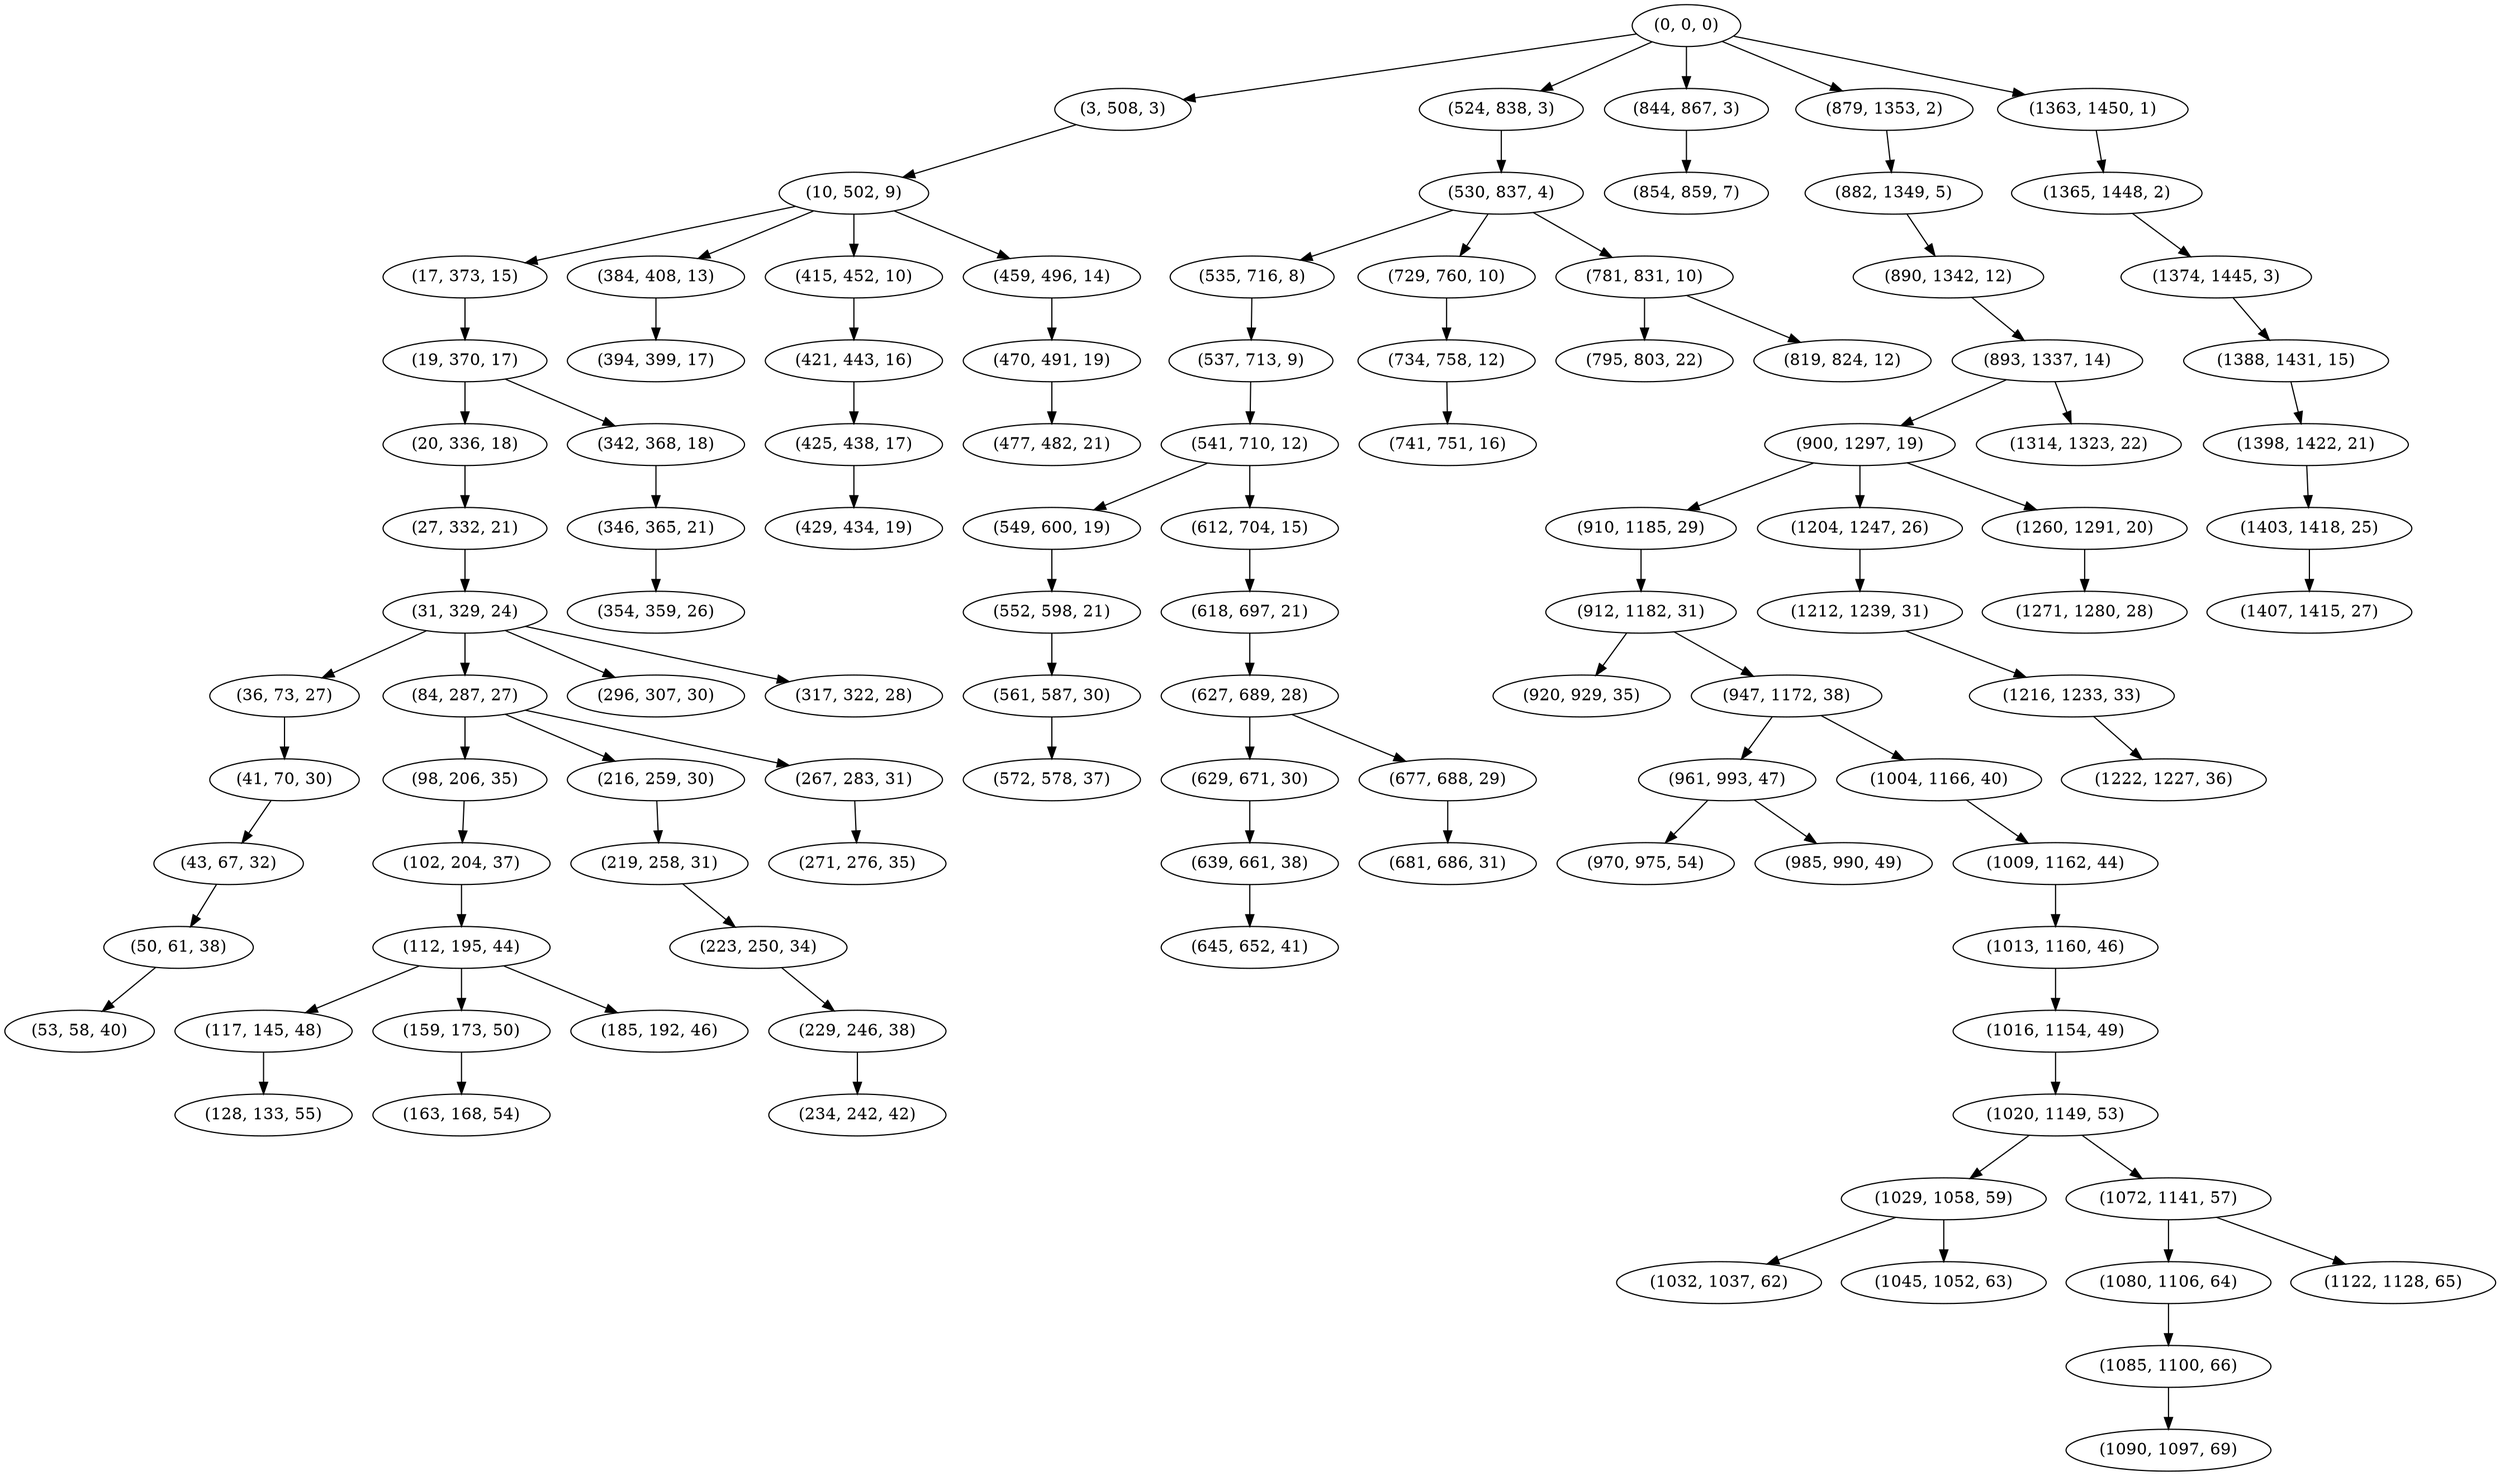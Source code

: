digraph tree {
    "(0, 0, 0)";
    "(3, 508, 3)";
    "(10, 502, 9)";
    "(17, 373, 15)";
    "(19, 370, 17)";
    "(20, 336, 18)";
    "(27, 332, 21)";
    "(31, 329, 24)";
    "(36, 73, 27)";
    "(41, 70, 30)";
    "(43, 67, 32)";
    "(50, 61, 38)";
    "(53, 58, 40)";
    "(84, 287, 27)";
    "(98, 206, 35)";
    "(102, 204, 37)";
    "(112, 195, 44)";
    "(117, 145, 48)";
    "(128, 133, 55)";
    "(159, 173, 50)";
    "(163, 168, 54)";
    "(185, 192, 46)";
    "(216, 259, 30)";
    "(219, 258, 31)";
    "(223, 250, 34)";
    "(229, 246, 38)";
    "(234, 242, 42)";
    "(267, 283, 31)";
    "(271, 276, 35)";
    "(296, 307, 30)";
    "(317, 322, 28)";
    "(342, 368, 18)";
    "(346, 365, 21)";
    "(354, 359, 26)";
    "(384, 408, 13)";
    "(394, 399, 17)";
    "(415, 452, 10)";
    "(421, 443, 16)";
    "(425, 438, 17)";
    "(429, 434, 19)";
    "(459, 496, 14)";
    "(470, 491, 19)";
    "(477, 482, 21)";
    "(524, 838, 3)";
    "(530, 837, 4)";
    "(535, 716, 8)";
    "(537, 713, 9)";
    "(541, 710, 12)";
    "(549, 600, 19)";
    "(552, 598, 21)";
    "(561, 587, 30)";
    "(572, 578, 37)";
    "(612, 704, 15)";
    "(618, 697, 21)";
    "(627, 689, 28)";
    "(629, 671, 30)";
    "(639, 661, 38)";
    "(645, 652, 41)";
    "(677, 688, 29)";
    "(681, 686, 31)";
    "(729, 760, 10)";
    "(734, 758, 12)";
    "(741, 751, 16)";
    "(781, 831, 10)";
    "(795, 803, 22)";
    "(819, 824, 12)";
    "(844, 867, 3)";
    "(854, 859, 7)";
    "(879, 1353, 2)";
    "(882, 1349, 5)";
    "(890, 1342, 12)";
    "(893, 1337, 14)";
    "(900, 1297, 19)";
    "(910, 1185, 29)";
    "(912, 1182, 31)";
    "(920, 929, 35)";
    "(947, 1172, 38)";
    "(961, 993, 47)";
    "(970, 975, 54)";
    "(985, 990, 49)";
    "(1004, 1166, 40)";
    "(1009, 1162, 44)";
    "(1013, 1160, 46)";
    "(1016, 1154, 49)";
    "(1020, 1149, 53)";
    "(1029, 1058, 59)";
    "(1032, 1037, 62)";
    "(1045, 1052, 63)";
    "(1072, 1141, 57)";
    "(1080, 1106, 64)";
    "(1085, 1100, 66)";
    "(1090, 1097, 69)";
    "(1122, 1128, 65)";
    "(1204, 1247, 26)";
    "(1212, 1239, 31)";
    "(1216, 1233, 33)";
    "(1222, 1227, 36)";
    "(1260, 1291, 20)";
    "(1271, 1280, 28)";
    "(1314, 1323, 22)";
    "(1363, 1450, 1)";
    "(1365, 1448, 2)";
    "(1374, 1445, 3)";
    "(1388, 1431, 15)";
    "(1398, 1422, 21)";
    "(1403, 1418, 25)";
    "(1407, 1415, 27)";
    "(0, 0, 0)" -> "(3, 508, 3)";
    "(0, 0, 0)" -> "(524, 838, 3)";
    "(0, 0, 0)" -> "(844, 867, 3)";
    "(0, 0, 0)" -> "(879, 1353, 2)";
    "(0, 0, 0)" -> "(1363, 1450, 1)";
    "(3, 508, 3)" -> "(10, 502, 9)";
    "(10, 502, 9)" -> "(17, 373, 15)";
    "(10, 502, 9)" -> "(384, 408, 13)";
    "(10, 502, 9)" -> "(415, 452, 10)";
    "(10, 502, 9)" -> "(459, 496, 14)";
    "(17, 373, 15)" -> "(19, 370, 17)";
    "(19, 370, 17)" -> "(20, 336, 18)";
    "(19, 370, 17)" -> "(342, 368, 18)";
    "(20, 336, 18)" -> "(27, 332, 21)";
    "(27, 332, 21)" -> "(31, 329, 24)";
    "(31, 329, 24)" -> "(36, 73, 27)";
    "(31, 329, 24)" -> "(84, 287, 27)";
    "(31, 329, 24)" -> "(296, 307, 30)";
    "(31, 329, 24)" -> "(317, 322, 28)";
    "(36, 73, 27)" -> "(41, 70, 30)";
    "(41, 70, 30)" -> "(43, 67, 32)";
    "(43, 67, 32)" -> "(50, 61, 38)";
    "(50, 61, 38)" -> "(53, 58, 40)";
    "(84, 287, 27)" -> "(98, 206, 35)";
    "(84, 287, 27)" -> "(216, 259, 30)";
    "(84, 287, 27)" -> "(267, 283, 31)";
    "(98, 206, 35)" -> "(102, 204, 37)";
    "(102, 204, 37)" -> "(112, 195, 44)";
    "(112, 195, 44)" -> "(117, 145, 48)";
    "(112, 195, 44)" -> "(159, 173, 50)";
    "(112, 195, 44)" -> "(185, 192, 46)";
    "(117, 145, 48)" -> "(128, 133, 55)";
    "(159, 173, 50)" -> "(163, 168, 54)";
    "(216, 259, 30)" -> "(219, 258, 31)";
    "(219, 258, 31)" -> "(223, 250, 34)";
    "(223, 250, 34)" -> "(229, 246, 38)";
    "(229, 246, 38)" -> "(234, 242, 42)";
    "(267, 283, 31)" -> "(271, 276, 35)";
    "(342, 368, 18)" -> "(346, 365, 21)";
    "(346, 365, 21)" -> "(354, 359, 26)";
    "(384, 408, 13)" -> "(394, 399, 17)";
    "(415, 452, 10)" -> "(421, 443, 16)";
    "(421, 443, 16)" -> "(425, 438, 17)";
    "(425, 438, 17)" -> "(429, 434, 19)";
    "(459, 496, 14)" -> "(470, 491, 19)";
    "(470, 491, 19)" -> "(477, 482, 21)";
    "(524, 838, 3)" -> "(530, 837, 4)";
    "(530, 837, 4)" -> "(535, 716, 8)";
    "(530, 837, 4)" -> "(729, 760, 10)";
    "(530, 837, 4)" -> "(781, 831, 10)";
    "(535, 716, 8)" -> "(537, 713, 9)";
    "(537, 713, 9)" -> "(541, 710, 12)";
    "(541, 710, 12)" -> "(549, 600, 19)";
    "(541, 710, 12)" -> "(612, 704, 15)";
    "(549, 600, 19)" -> "(552, 598, 21)";
    "(552, 598, 21)" -> "(561, 587, 30)";
    "(561, 587, 30)" -> "(572, 578, 37)";
    "(612, 704, 15)" -> "(618, 697, 21)";
    "(618, 697, 21)" -> "(627, 689, 28)";
    "(627, 689, 28)" -> "(629, 671, 30)";
    "(627, 689, 28)" -> "(677, 688, 29)";
    "(629, 671, 30)" -> "(639, 661, 38)";
    "(639, 661, 38)" -> "(645, 652, 41)";
    "(677, 688, 29)" -> "(681, 686, 31)";
    "(729, 760, 10)" -> "(734, 758, 12)";
    "(734, 758, 12)" -> "(741, 751, 16)";
    "(781, 831, 10)" -> "(795, 803, 22)";
    "(781, 831, 10)" -> "(819, 824, 12)";
    "(844, 867, 3)" -> "(854, 859, 7)";
    "(879, 1353, 2)" -> "(882, 1349, 5)";
    "(882, 1349, 5)" -> "(890, 1342, 12)";
    "(890, 1342, 12)" -> "(893, 1337, 14)";
    "(893, 1337, 14)" -> "(900, 1297, 19)";
    "(893, 1337, 14)" -> "(1314, 1323, 22)";
    "(900, 1297, 19)" -> "(910, 1185, 29)";
    "(900, 1297, 19)" -> "(1204, 1247, 26)";
    "(900, 1297, 19)" -> "(1260, 1291, 20)";
    "(910, 1185, 29)" -> "(912, 1182, 31)";
    "(912, 1182, 31)" -> "(920, 929, 35)";
    "(912, 1182, 31)" -> "(947, 1172, 38)";
    "(947, 1172, 38)" -> "(961, 993, 47)";
    "(947, 1172, 38)" -> "(1004, 1166, 40)";
    "(961, 993, 47)" -> "(970, 975, 54)";
    "(961, 993, 47)" -> "(985, 990, 49)";
    "(1004, 1166, 40)" -> "(1009, 1162, 44)";
    "(1009, 1162, 44)" -> "(1013, 1160, 46)";
    "(1013, 1160, 46)" -> "(1016, 1154, 49)";
    "(1016, 1154, 49)" -> "(1020, 1149, 53)";
    "(1020, 1149, 53)" -> "(1029, 1058, 59)";
    "(1020, 1149, 53)" -> "(1072, 1141, 57)";
    "(1029, 1058, 59)" -> "(1032, 1037, 62)";
    "(1029, 1058, 59)" -> "(1045, 1052, 63)";
    "(1072, 1141, 57)" -> "(1080, 1106, 64)";
    "(1072, 1141, 57)" -> "(1122, 1128, 65)";
    "(1080, 1106, 64)" -> "(1085, 1100, 66)";
    "(1085, 1100, 66)" -> "(1090, 1097, 69)";
    "(1204, 1247, 26)" -> "(1212, 1239, 31)";
    "(1212, 1239, 31)" -> "(1216, 1233, 33)";
    "(1216, 1233, 33)" -> "(1222, 1227, 36)";
    "(1260, 1291, 20)" -> "(1271, 1280, 28)";
    "(1363, 1450, 1)" -> "(1365, 1448, 2)";
    "(1365, 1448, 2)" -> "(1374, 1445, 3)";
    "(1374, 1445, 3)" -> "(1388, 1431, 15)";
    "(1388, 1431, 15)" -> "(1398, 1422, 21)";
    "(1398, 1422, 21)" -> "(1403, 1418, 25)";
    "(1403, 1418, 25)" -> "(1407, 1415, 27)";
}
